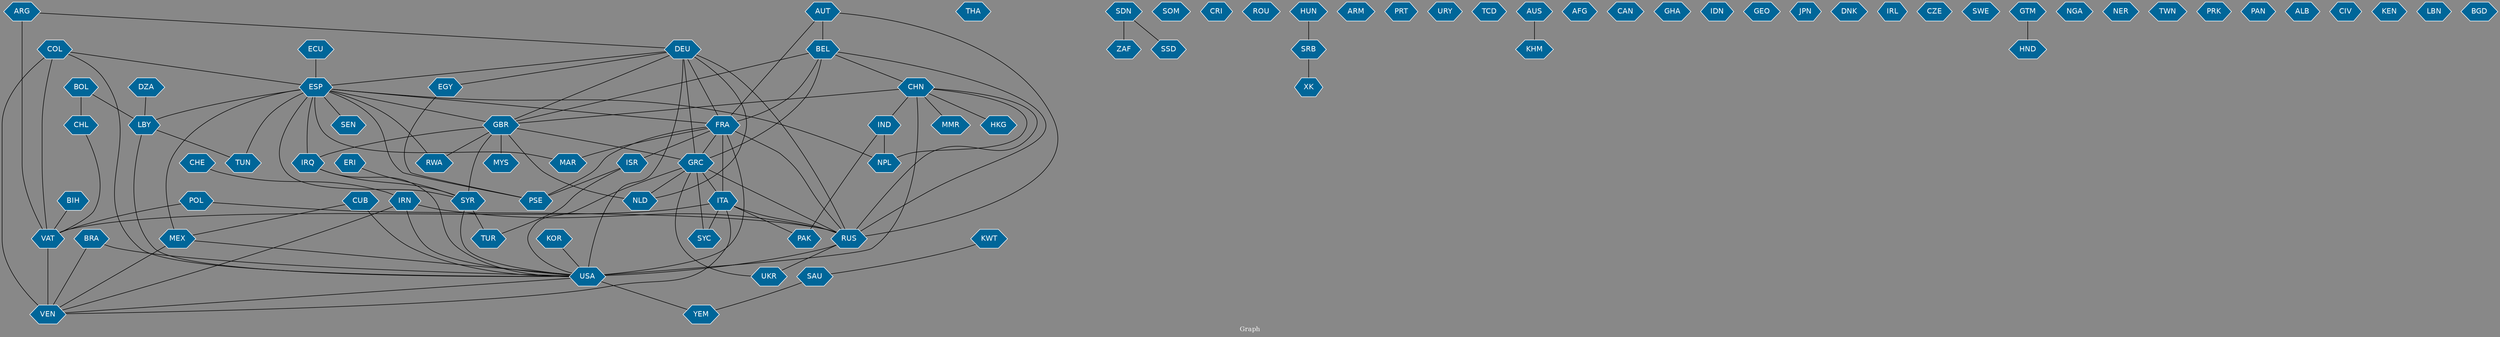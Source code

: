 // Countries together in item graph
graph {
	graph [bgcolor="#888888" fontcolor=white fontsize=12 label="Graph" outputorder=edgesfirst overlap=prism]
	node [color=white fillcolor="#006699" fontcolor=white fontname=Helvetica shape=hexagon style=filled]
	edge [arrowhead=open color=black fontcolor=white fontname=Courier fontsize=12]
		USA [label=USA]
		CHN [label=CHN]
		VEN [label=VEN]
		EGY [label=EGY]
		ISR [label=ISR]
		PSE [label=PSE]
		GRC [label=GRC]
		ARG [label=ARG]
		THA [label=THA]
		ZAF [label=ZAF]
		SDN [label=SDN]
		IRN [label=IRN]
		TUN [label=TUN]
		TUR [label=TUR]
		DEU [label=DEU]
		CUB [label=CUB]
		IRQ [label=IRQ]
		MEX [label=MEX]
		GBR [label=GBR]
		RUS [label=RUS]
		YEM [label=YEM]
		CHE [label=CHE]
		ESP [label=ESP]
		UKR [label=UKR]
		SOM [label=SOM]
		SYC [label=SYC]
		SYR [label=SYR]
		LBY [label=LBY]
		VAT [label=VAT]
		CRI [label=CRI]
		BRA [label=BRA]
		ROU [label=ROU]
		COL [label=COL]
		FRA [label=FRA]
		SRB [label=SRB]
		HUN [label=HUN]
		ARM [label=ARM]
		CHL [label=CHL]
		MYS [label=MYS]
		SAU [label=SAU]
		BOL [label=BOL]
		PRT [label=PRT]
		DZA [label=DZA]
		URY [label=URY]
		TCD [label=TCD]
		IND [label=IND]
		AUS [label=AUS]
		AFG [label=AFG]
		ITA [label=ITA]
		CAN [label=CAN]
		GHA [label=GHA]
		NPL [label=NPL]
		IDN [label=IDN]
		NLD [label=NLD]
		GEO [label=GEO]
		JPN [label=JPN]
		KHM [label=KHM]
		POL [label=POL]
		MAR [label=MAR]
		PAK [label=PAK]
		DNK [label=DNK]
		XK [label=XK]
		KOR [label=KOR]
		IRL [label=IRL]
		AUT [label=AUT]
		BEL [label=BEL]
		CZE [label=CZE]
		SWE [label=SWE]
		MMR [label=MMR]
		GTM [label=GTM]
		HKG [label=HKG]
		NGA [label=NGA]
		ECU [label=ECU]
		NER [label=NER]
		TWN [label=TWN]
		PRK [label=PRK]
		KWT [label=KWT]
		RWA [label=RWA]
		HND [label=HND]
		BIH [label=BIH]
		SSD [label=SSD]
		PAN [label=PAN]
		ALB [label=ALB]
		CIV [label=CIV]
		KEN [label=KEN]
		LBN [label=LBN]
		SEN [label=SEN]
		ERI [label=ERI]
		BGD [label=BGD]
			COL -- ESP [weight=1]
			ITA -- VEN [weight=1]
			ESP -- PSE [weight=1]
			SYR -- TUR [weight=4]
			CUB -- MEX [weight=1]
			FRA -- PSE [weight=1]
			CHN -- NPL [weight=2]
			MEX -- VEN [weight=1]
			SAU -- YEM [weight=2]
			ESP -- RWA [weight=2]
			LBY -- TUN [weight=2]
			ITA -- RUS [weight=1]
			ESP -- SEN [weight=1]
			COL -- VAT [weight=2]
			FRA -- MAR [weight=1]
			DEU -- GBR [weight=1]
			BRA -- USA [weight=4]
			ARG -- VAT [weight=2]
			USA -- YEM [weight=2]
			BEL -- GRC [weight=10]
			BEL -- FRA [weight=1]
			LBY -- USA [weight=3]
			ARG -- DEU [weight=1]
			SDN -- SSD [weight=1]
			ITA -- PAK [weight=1]
			GRC -- NLD [weight=1]
			GBR -- GRC [weight=2]
			DEU -- ESP [weight=1]
			AUS -- KHM [weight=1]
			ESP -- MEX [weight=3]
			AUT -- RUS [weight=1]
			DEU -- RUS [weight=3]
			KOR -- USA [weight=1]
			CHN -- USA [weight=8]
			EGY -- PSE [weight=1]
			CHN -- GBR [weight=1]
			ESP -- NPL [weight=2]
			GBR -- RWA [weight=2]
			CHN -- IND [weight=2]
			ISR -- TUR [weight=1]
			COL -- VEN [weight=2]
			ITA -- VAT [weight=1]
			DEU -- EGY [weight=1]
			IRN -- VEN [weight=1]
			KWT -- SAU [weight=1]
			IRQ -- SYR [weight=1]
			ESP -- SYR [weight=1]
			AUT -- BEL [weight=1]
			GRC -- UKR [weight=1]
			BEL -- CHN [weight=1]
			ECU -- ESP [weight=1]
			POL -- VAT [weight=2]
			FRA -- GRC [weight=7]
			BEL -- GBR [weight=3]
			GBR -- IRQ [weight=1]
			CHL -- VAT [weight=1]
			GBR -- SYR [weight=3]
			GRC -- RUS [weight=3]
			IRN -- RUS [weight=1]
			FRA -- USA [weight=9]
			DEU -- FRA [weight=10]
			ISR -- PSE [weight=21]
			IND -- PAK [weight=1]
			FRA -- ITA [weight=3]
			ESP -- FRA [weight=1]
			DEU -- GRC [weight=17]
			CHN -- MMR [weight=1]
			BOL -- LBY [weight=1]
			CHE -- IRN [weight=1]
			ESP -- TUN [weight=4]
			DZA -- LBY [weight=2]
			DEU -- NLD [weight=1]
			MEX -- USA [weight=2]
			COL -- USA [weight=1]
			ERI -- SYR [weight=1]
			GBR -- NLD [weight=1]
			RUS -- UKR [weight=1]
			FRA -- RUS [weight=1]
			IRN -- USA [weight=3]
			GRC -- USA [weight=2]
			ESP -- GBR [weight=2]
			FRA -- ISR [weight=1]
			POL -- RUS [weight=1]
			VAT -- VEN [weight=5]
			SDN -- ZAF [weight=5]
			GRC -- ITA [weight=1]
			SYR -- USA [weight=1]
			AUT -- FRA [weight=1]
			HUN -- SRB [weight=3]
			IRQ -- USA [weight=5]
			ESP -- LBY [weight=1]
			GTM -- HND [weight=2]
			BIH -- VAT [weight=1]
			CHN -- RUS [weight=2]
			RUS -- USA [weight=5]
			DEU -- USA [weight=3]
			BEL -- RUS [weight=3]
			USA -- VEN [weight=1]
			CUB -- USA [weight=3]
			BRA -- VEN [weight=2]
			ESP -- IRQ [weight=1]
			SRB -- XK [weight=1]
			ESP -- MAR [weight=3]
			BOL -- CHL [weight=1]
			GRC -- SYC [weight=1]
			ITA -- SYC [weight=1]
			GBR -- MYS [weight=4]
			IND -- NPL [weight=2]
			CHN -- HKG [weight=1]
}